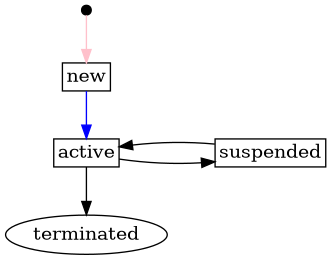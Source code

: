 @startdot controllable_unit_status
digraph G {
    layout=dot;
    overlap=false;

    node [shape=rect, width=0.1, height=0.1, margin=0.04];
    nodesep=1;

    start [shape=point];

    // status
    new;
    {
        rank = same;
        suspended;
        active;
    }
    terminated [shape=oval];

    // transitions
    start -> new [label="", color="pink"];
    new -> active [label="", color="blue"];
    active -> terminated [label="", color="black"];
    active -> suspended [label="", color="black"];
    suspended-> active [label="", color="black"];

   }
@enddot
